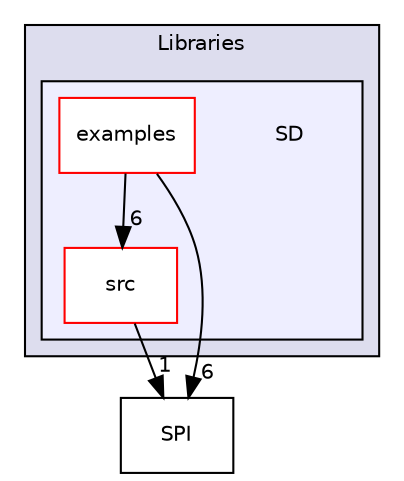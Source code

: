 digraph "Arduino/Libraries/SD" {
  compound=true
  node [ fontsize="10", fontname="Helvetica"];
  edge [ labelfontsize="10", labelfontname="Helvetica"];
  subgraph clusterdir_7a9391ffd4e903eec356dfa807f43b8d {
    graph [ bgcolor="#ddddee", pencolor="black", label="Libraries" fontname="Helvetica", fontsize="10", URL="dir_7a9391ffd4e903eec356dfa807f43b8d.html"]
  subgraph clusterdir_32a37927bcd052f6be5bb7b255305081 {
    graph [ bgcolor="#eeeeff", pencolor="black", label="" URL="dir_32a37927bcd052f6be5bb7b255305081.html"];
    dir_32a37927bcd052f6be5bb7b255305081 [shape=plaintext label="SD"];
    dir_0ab44e49aba5e58ef3e3a2134a99529c [shape=box label="examples" color="red" fillcolor="white" style="filled" URL="dir_0ab44e49aba5e58ef3e3a2134a99529c.html"];
    dir_43f50f74b87b3ecfbdd6c3a4f79e3d45 [shape=box label="src" color="red" fillcolor="white" style="filled" URL="dir_43f50f74b87b3ecfbdd6c3a4f79e3d45.html"];
  }
  }
  dir_6d0df9b42be73f9bd3e8c964ce36df30 [shape=box label="SPI" URL="dir_6d0df9b42be73f9bd3e8c964ce36df30.html"];
  dir_43f50f74b87b3ecfbdd6c3a4f79e3d45->dir_6d0df9b42be73f9bd3e8c964ce36df30 [headlabel="1", labeldistance=1.5 headhref="dir_000028_000030.html"];
  dir_0ab44e49aba5e58ef3e3a2134a99529c->dir_6d0df9b42be73f9bd3e8c964ce36df30 [headlabel="6", labeldistance=1.5 headhref="dir_000021_000030.html"];
  dir_0ab44e49aba5e58ef3e3a2134a99529c->dir_43f50f74b87b3ecfbdd6c3a4f79e3d45 [headlabel="6", labeldistance=1.5 headhref="dir_000021_000028.html"];
}
